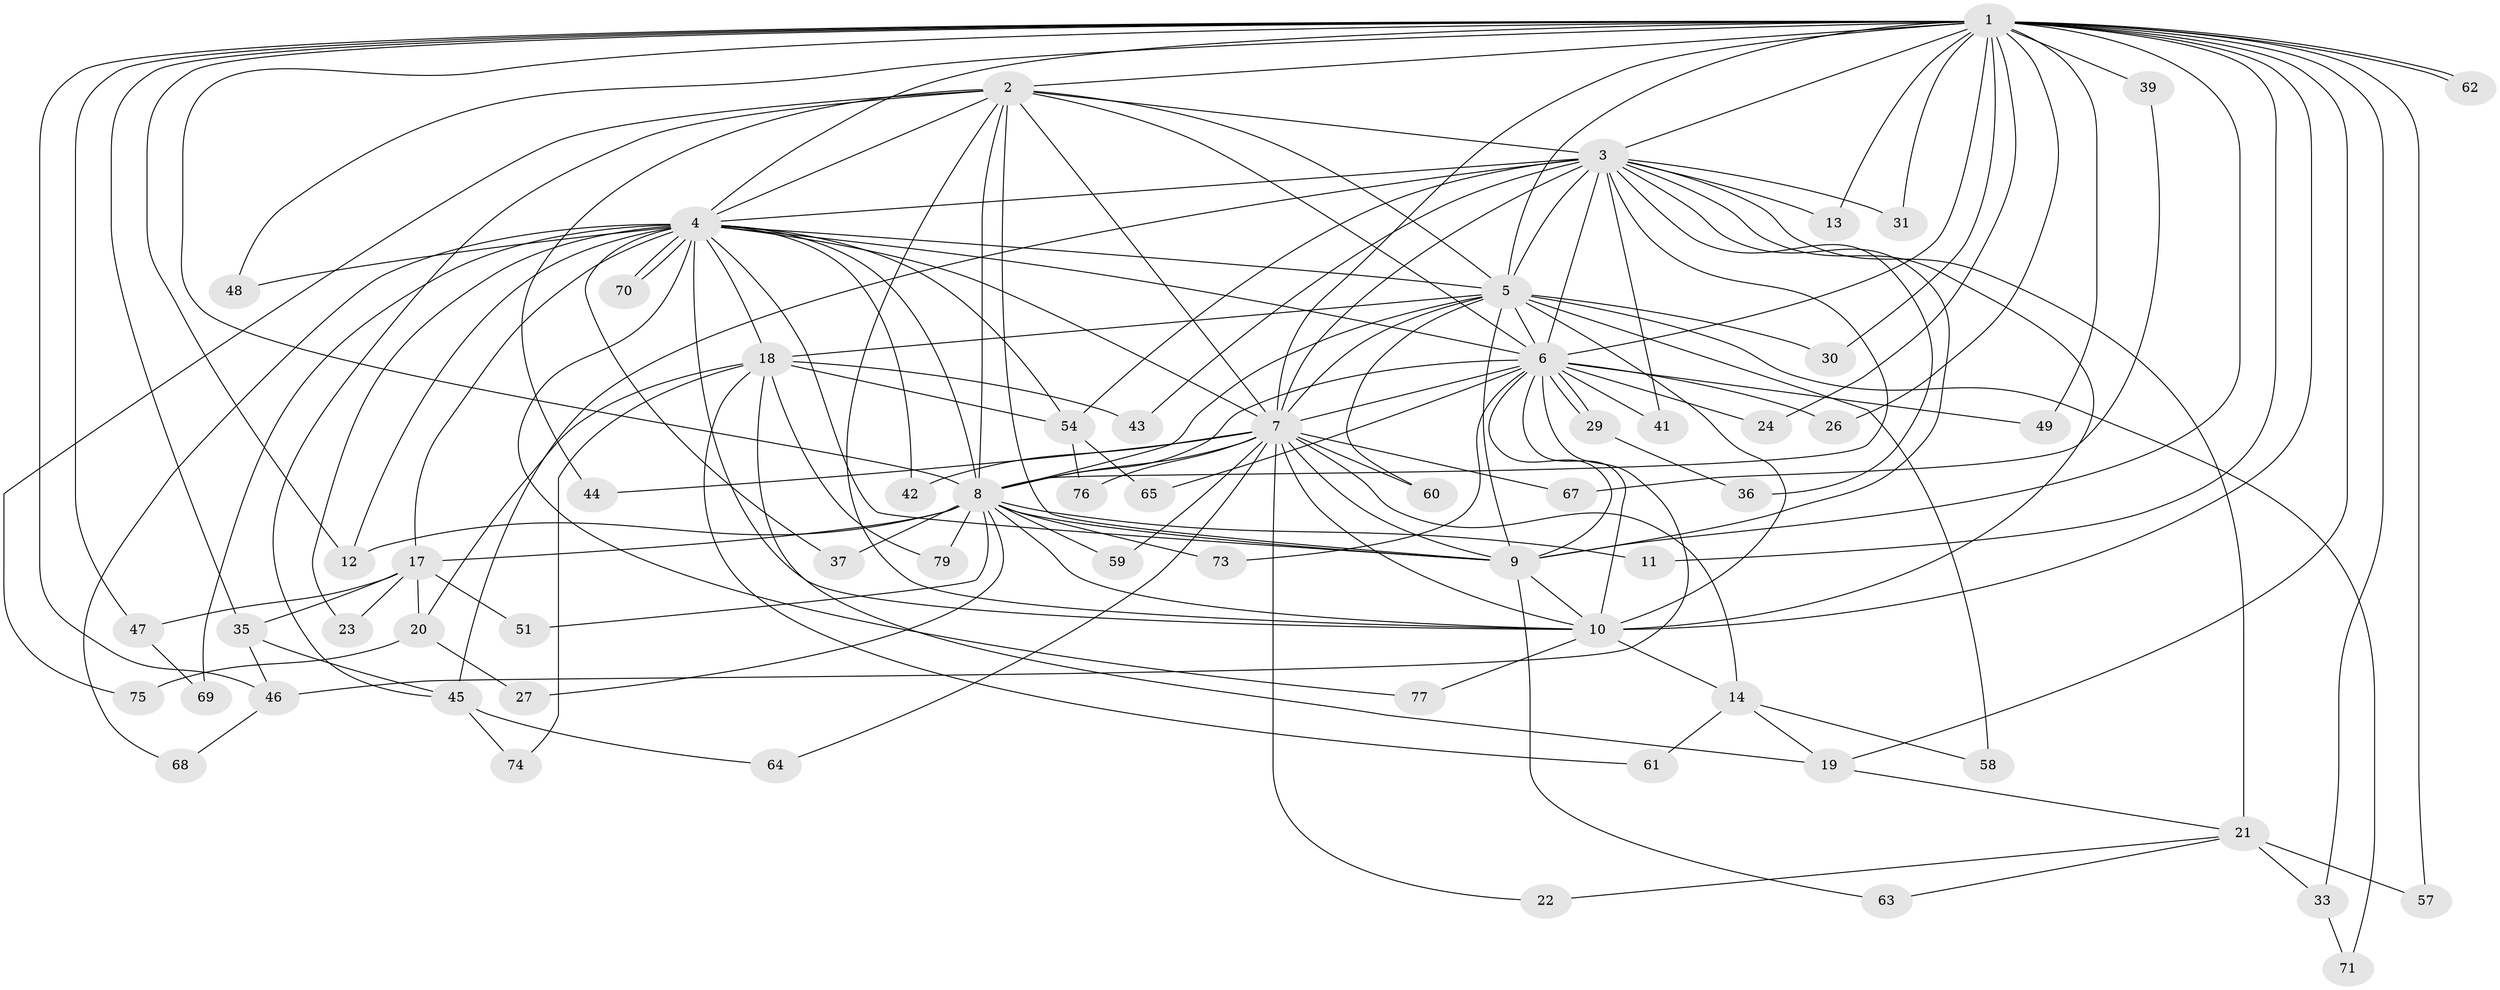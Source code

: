 // original degree distribution, {30: 0.0125, 13: 0.025, 19: 0.0375, 22: 0.0125, 16: 0.0125, 20: 0.0125, 12: 0.0125, 2: 0.6125, 3: 0.1375, 5: 0.0375, 7: 0.025, 11: 0.0125, 4: 0.05}
// Generated by graph-tools (version 1.1) at 2025/10/02/27/25 16:10:57]
// undirected, 63 vertices, 155 edges
graph export_dot {
graph [start="1"]
  node [color=gray90,style=filled];
  1 [super="+16"];
  2 [super="+72"];
  3;
  4 [super="+52"];
  5 [super="+28"];
  6 [super="+66"];
  7 [super="+55"];
  8 [super="+40"];
  9 [super="+53"];
  10 [super="+32"];
  11;
  12;
  13;
  14 [super="+15"];
  17;
  18 [super="+25"];
  19 [super="+80"];
  20;
  21 [super="+34"];
  22;
  23;
  24;
  26;
  27;
  29;
  30 [super="+38"];
  31;
  33;
  35;
  36;
  37;
  39;
  41;
  42;
  43;
  44;
  45 [super="+56"];
  46 [super="+50"];
  47;
  48;
  49;
  51;
  54 [super="+78"];
  57;
  58;
  59;
  60;
  61;
  62;
  63;
  64;
  65;
  67;
  68;
  69;
  70;
  71;
  73;
  74;
  75;
  76;
  77;
  79;
  1 -- 2;
  1 -- 3;
  1 -- 4;
  1 -- 5;
  1 -- 6;
  1 -- 7;
  1 -- 8;
  1 -- 9 [weight=2];
  1 -- 10 [weight=2];
  1 -- 11;
  1 -- 12;
  1 -- 13;
  1 -- 19;
  1 -- 24;
  1 -- 26;
  1 -- 30 [weight=2];
  1 -- 31;
  1 -- 33;
  1 -- 35;
  1 -- 39 [weight=2];
  1 -- 47;
  1 -- 48;
  1 -- 49;
  1 -- 57;
  1 -- 62;
  1 -- 62;
  1 -- 46;
  2 -- 3;
  2 -- 4;
  2 -- 5;
  2 -- 6;
  2 -- 7 [weight=2];
  2 -- 8 [weight=2];
  2 -- 9;
  2 -- 10;
  2 -- 44;
  2 -- 45;
  2 -- 75;
  3 -- 4;
  3 -- 5 [weight=2];
  3 -- 6;
  3 -- 7;
  3 -- 8;
  3 -- 9;
  3 -- 10;
  3 -- 13;
  3 -- 21 [weight=2];
  3 -- 31;
  3 -- 36;
  3 -- 41;
  3 -- 43;
  3 -- 54;
  3 -- 45;
  4 -- 5;
  4 -- 6;
  4 -- 7;
  4 -- 8;
  4 -- 9;
  4 -- 10;
  4 -- 17;
  4 -- 18;
  4 -- 23;
  4 -- 37;
  4 -- 42;
  4 -- 48;
  4 -- 54;
  4 -- 68;
  4 -- 69;
  4 -- 70;
  4 -- 70;
  4 -- 77;
  4 -- 12;
  5 -- 6;
  5 -- 7;
  5 -- 8;
  5 -- 9;
  5 -- 10 [weight=2];
  5 -- 18;
  5 -- 30;
  5 -- 58;
  5 -- 60;
  5 -- 71;
  6 -- 7;
  6 -- 8;
  6 -- 9;
  6 -- 10;
  6 -- 24;
  6 -- 26;
  6 -- 29;
  6 -- 29;
  6 -- 41;
  6 -- 46;
  6 -- 49 [weight=2];
  6 -- 65;
  6 -- 73;
  7 -- 8;
  7 -- 9 [weight=2];
  7 -- 10;
  7 -- 14 [weight=2];
  7 -- 22;
  7 -- 42;
  7 -- 44;
  7 -- 60;
  7 -- 64;
  7 -- 67;
  7 -- 76;
  7 -- 59;
  8 -- 9;
  8 -- 10;
  8 -- 11;
  8 -- 12;
  8 -- 17;
  8 -- 27;
  8 -- 37;
  8 -- 51;
  8 -- 59;
  8 -- 73;
  8 -- 79;
  9 -- 10;
  9 -- 63;
  10 -- 14;
  10 -- 77;
  14 -- 61;
  14 -- 19;
  14 -- 58;
  17 -- 20;
  17 -- 23;
  17 -- 35;
  17 -- 47;
  17 -- 51;
  18 -- 19;
  18 -- 20;
  18 -- 43;
  18 -- 54;
  18 -- 61;
  18 -- 74;
  18 -- 79;
  19 -- 21;
  20 -- 27;
  20 -- 75;
  21 -- 22;
  21 -- 33;
  21 -- 57;
  21 -- 63;
  29 -- 36;
  33 -- 71;
  35 -- 45;
  35 -- 46;
  39 -- 67;
  45 -- 64;
  45 -- 74;
  46 -- 68;
  47 -- 69;
  54 -- 65;
  54 -- 76;
}
